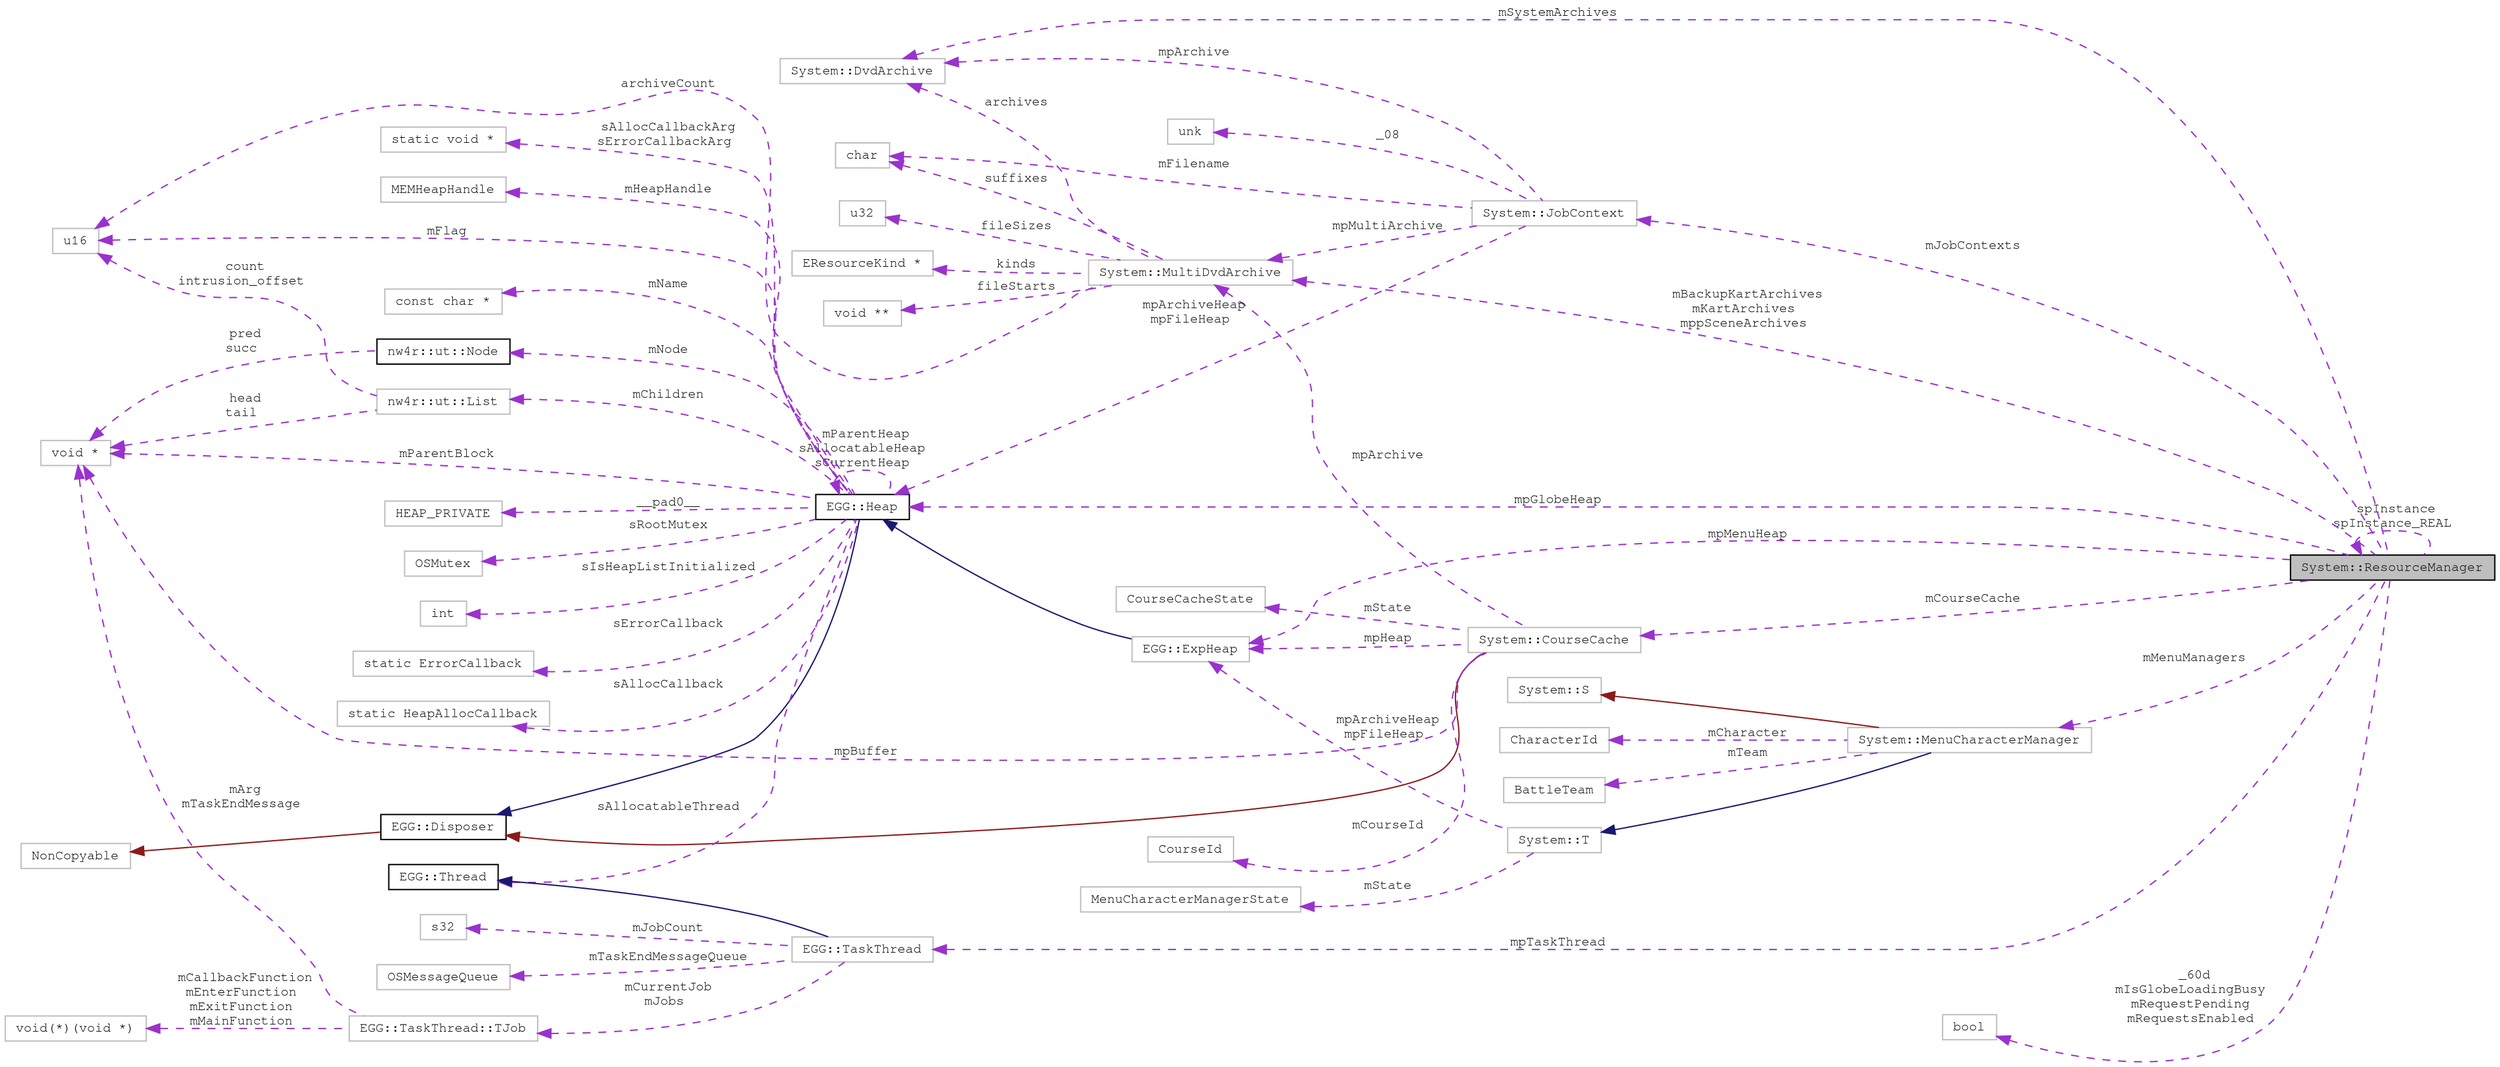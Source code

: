 digraph "System::ResourceManager"
{
 // LATEX_PDF_SIZE
  edge [fontname="FreeMono",fontsize="10",labelfontname="FreeMono",labelfontsize="10"];
  node [fontname="FreeMono",fontsize="10",shape=record];
  rankdir="LR";
  Node1 [label="System::ResourceManager",height=0.2,width=0.4,color="black", fillcolor="grey75", style="filled", fontcolor="black",tooltip=" "];
  Node1 -> Node1 [dir="back",color="darkorchid3",fontsize="10",style="dashed",label=" spInstance\nspInstance_REAL" ,fontname="FreeMono"];
  Node2 -> Node1 [dir="back",color="darkorchid3",fontsize="10",style="dashed",label=" mBackupKartArchives\nmKartArchives\nmppSceneArchives" ,fontname="FreeMono"];
  Node2 [label="System::MultiDvdArchive",height=0.2,width=0.4,color="grey75", fillcolor="white", style="filled",URL="$class_system_1_1_multi_dvd_archive.html",tooltip=" "];
  Node3 -> Node2 [dir="back",color="darkorchid3",fontsize="10",style="dashed",label=" archives" ,fontname="FreeMono"];
  Node3 [label="System::DvdArchive",height=0.2,width=0.4,color="grey75", fillcolor="white", style="filled",URL="$class_system_1_1_dvd_archive.html",tooltip=" "];
  Node4 -> Node2 [dir="back",color="darkorchid3",fontsize="10",style="dashed",label=" archiveCount" ,fontname="FreeMono"];
  Node4 [label="u16",height=0.2,width=0.4,color="grey75", fillcolor="white", style="filled",tooltip=" "];
  Node5 -> Node2 [dir="back",color="darkorchid3",fontsize="10",style="dashed",label=" fileSizes" ,fontname="FreeMono"];
  Node5 [label="u32",height=0.2,width=0.4,color="grey75", fillcolor="white", style="filled",tooltip=" "];
  Node6 -> Node2 [dir="back",color="darkorchid3",fontsize="10",style="dashed",label=" suffixes" ,fontname="FreeMono"];
  Node6 [label="char",height=0.2,width=0.4,color="grey75", fillcolor="white", style="filled",tooltip=" "];
  Node7 -> Node2 [dir="back",color="darkorchid3",fontsize="10",style="dashed",label=" fileStarts" ,fontname="FreeMono"];
  Node7 [label="void **",height=0.2,width=0.4,color="grey75", fillcolor="white", style="filled",tooltip=" "];
  Node8 -> Node2 [dir="back",color="darkorchid3",fontsize="10",style="dashed",label=" kinds" ,fontname="FreeMono"];
  Node8 [label="EResourceKind *",height=0.2,width=0.4,color="grey75", fillcolor="white", style="filled",tooltip=" "];
  Node3 -> Node1 [dir="back",color="darkorchid3",fontsize="10",style="dashed",label=" mSystemArchives" ,fontname="FreeMono"];
  Node9 -> Node1 [dir="back",color="darkorchid3",fontsize="10",style="dashed",label=" mJobContexts" ,fontname="FreeMono"];
  Node9 [label="System::JobContext",height=0.2,width=0.4,color="grey75", fillcolor="white", style="filled",URL="$struct_system_1_1_job_context.html",tooltip=" "];
  Node2 -> Node9 [dir="back",color="darkorchid3",fontsize="10",style="dashed",label=" mpMultiArchive" ,fontname="FreeMono"];
  Node3 -> Node9 [dir="back",color="darkorchid3",fontsize="10",style="dashed",label=" mpArchive" ,fontname="FreeMono"];
  Node10 -> Node9 [dir="back",color="darkorchid3",fontsize="10",style="dashed",label=" _08" ,fontname="FreeMono"];
  Node10 [label="unk",height=0.2,width=0.4,color="grey75", fillcolor="white", style="filled",tooltip=" "];
  Node6 -> Node9 [dir="back",color="darkorchid3",fontsize="10",style="dashed",label=" mFilename" ,fontname="FreeMono"];
  Node11 -> Node9 [dir="back",color="darkorchid3",fontsize="10",style="dashed",label=" mpArchiveHeap\nmpFileHeap" ,fontname="FreeMono"];
  Node11 [label="EGG::Heap",height=0.2,width=0.4,color="black", fillcolor="white", style="filled",URL="$class_e_g_g_1_1_heap.html",tooltip="Base Heap class."];
  Node12 -> Node11 [dir="back",color="midnightblue",fontsize="10",style="solid",fontname="FreeMono"];
  Node12 [label="EGG::Disposer",height=0.2,width=0.4,color="black", fillcolor="white", style="filled",URL="$class_e_g_g_1_1_disposer.html",tooltip="Base class for garbage-collected objects."];
  Node13 -> Node12 [dir="back",color="firebrick4",fontsize="10",style="solid",fontname="FreeMono"];
  Node13 [label="NonCopyable",height=0.2,width=0.4,color="grey75", fillcolor="white", style="filled",URL="$class_non_copyable.html",tooltip=" "];
  Node14 -> Node11 [dir="back",color="darkorchid3",fontsize="10",style="dashed",label=" __pad0__" ,fontname="FreeMono"];
  Node14 [label="HEAP_PRIVATE",height=0.2,width=0.4,color="grey75", fillcolor="white", style="filled",tooltip=" "];
  Node15 -> Node11 [dir="back",color="darkorchid3",fontsize="10",style="dashed",label=" sRootMutex" ,fontname="FreeMono"];
  Node15 [label="OSMutex",height=0.2,width=0.4,color="grey75", fillcolor="white", style="filled",tooltip=" "];
  Node11 -> Node11 [dir="back",color="darkorchid3",fontsize="10",style="dashed",label=" mParentHeap\nsAllocatableHeap\nsCurrentHeap" ,fontname="FreeMono"];
  Node16 -> Node11 [dir="back",color="darkorchid3",fontsize="10",style="dashed",label=" sIsHeapListInitialized" ,fontname="FreeMono"];
  Node16 [label="int",height=0.2,width=0.4,color="grey75", fillcolor="white", style="filled",tooltip=" "];
  Node17 -> Node11 [dir="back",color="darkorchid3",fontsize="10",style="dashed",label=" sErrorCallback" ,fontname="FreeMono"];
  Node17 [label="static ErrorCallback",height=0.2,width=0.4,color="grey75", fillcolor="white", style="filled",tooltip=" "];
  Node18 -> Node11 [dir="back",color="darkorchid3",fontsize="10",style="dashed",label=" sAllocCallback" ,fontname="FreeMono"];
  Node18 [label="static HeapAllocCallback",height=0.2,width=0.4,color="grey75", fillcolor="white", style="filled",tooltip=" "];
  Node19 -> Node11 [dir="back",color="darkorchid3",fontsize="10",style="dashed",label=" sAllocCallbackArg\nsErrorCallbackArg" ,fontname="FreeMono"];
  Node19 [label="static void *",height=0.2,width=0.4,color="grey75", fillcolor="white", style="filled",tooltip=" "];
  Node20 -> Node11 [dir="back",color="darkorchid3",fontsize="10",style="dashed",label=" sAllocatableThread" ,fontname="FreeMono"];
  Node20 [label="EGG::Thread",height=0.2,width=0.4,color="black", fillcolor="white", style="filled",URL="$class_e_g_g_1_1_thread.html",tooltip="Wrapper for OSThread."];
  Node21 -> Node11 [dir="back",color="darkorchid3",fontsize="10",style="dashed",label=" mHeapHandle" ,fontname="FreeMono"];
  Node21 [label="MEMHeapHandle",height=0.2,width=0.4,color="grey75", fillcolor="white", style="filled",tooltip=" "];
  Node22 -> Node11 [dir="back",color="darkorchid3",fontsize="10",style="dashed",label=" mParentBlock" ,fontname="FreeMono"];
  Node22 [label="void *",height=0.2,width=0.4,color="grey75", fillcolor="white", style="filled",tooltip=" "];
  Node4 -> Node11 [dir="back",color="darkorchid3",fontsize="10",style="dashed",label=" mFlag" ,fontname="FreeMono"];
  Node23 -> Node11 [dir="back",color="darkorchid3",fontsize="10",style="dashed",label=" mNode" ,fontname="FreeMono"];
  Node23 [label="nw4r::ut::Node",height=0.2,width=0.4,color="black", fillcolor="white", style="filled",URL="$structnw4r_1_1ut_1_1_node.html",tooltip="Bidirectional list node."];
  Node22 -> Node23 [dir="back",color="darkorchid3",fontsize="10",style="dashed",label=" pred\nsucc" ,fontname="FreeMono"];
  Node24 -> Node11 [dir="back",color="darkorchid3",fontsize="10",style="dashed",label=" mChildren" ,fontname="FreeMono"];
  Node24 [label="nw4r::ut::List",height=0.2,width=0.4,color="grey75", fillcolor="white", style="filled",URL="$structnw4r_1_1ut_1_1_list.html",tooltip=" "];
  Node22 -> Node24 [dir="back",color="darkorchid3",fontsize="10",style="dashed",label=" head\ntail" ,fontname="FreeMono"];
  Node4 -> Node24 [dir="back",color="darkorchid3",fontsize="10",style="dashed",label=" count\nintrusion_offset" ,fontname="FreeMono"];
  Node25 -> Node11 [dir="back",color="darkorchid3",fontsize="10",style="dashed",label=" mName" ,fontname="FreeMono"];
  Node25 [label="const char *",height=0.2,width=0.4,color="grey75", fillcolor="white", style="filled",tooltip=" "];
  Node26 -> Node1 [dir="back",color="darkorchid3",fontsize="10",style="dashed",label=" mpTaskThread" ,fontname="FreeMono"];
  Node26 [label="EGG::TaskThread",height=0.2,width=0.4,color="grey75", fillcolor="white", style="filled",URL="$class_e_g_g_1_1_task_thread.html",tooltip=" "];
  Node20 -> Node26 [dir="back",color="midnightblue",fontsize="10",style="solid",fontname="FreeMono"];
  Node27 -> Node26 [dir="back",color="darkorchid3",fontsize="10",style="dashed",label=" mCurrentJob\nmJobs" ,fontname="FreeMono"];
  Node27 [label="EGG::TaskThread::TJob",height=0.2,width=0.4,color="grey75", fillcolor="white", style="filled",URL="$struct_e_g_g_1_1_task_thread_1_1_t_job.html",tooltip=" "];
  Node28 -> Node27 [dir="back",color="darkorchid3",fontsize="10",style="dashed",label=" mCallbackFunction\nmEnterFunction\nmExitFunction\nmMainFunction" ,fontname="FreeMono"];
  Node28 [label="void(*)(void *)",height=0.2,width=0.4,color="grey75", fillcolor="white", style="filled",tooltip=" "];
  Node22 -> Node27 [dir="back",color="darkorchid3",fontsize="10",style="dashed",label=" mArg\nmTaskEndMessage" ,fontname="FreeMono"];
  Node29 -> Node26 [dir="back",color="darkorchid3",fontsize="10",style="dashed",label=" mJobCount" ,fontname="FreeMono"];
  Node29 [label="s32",height=0.2,width=0.4,color="grey75", fillcolor="white", style="filled",tooltip=" "];
  Node30 -> Node26 [dir="back",color="darkorchid3",fontsize="10",style="dashed",label=" mTaskEndMessageQueue" ,fontname="FreeMono"];
  Node30 [label="OSMessageQueue",height=0.2,width=0.4,color="grey75", fillcolor="white", style="filled",tooltip=" "];
  Node31 -> Node1 [dir="back",color="darkorchid3",fontsize="10",style="dashed",label=" mCourseCache" ,fontname="FreeMono"];
  Node31 [label="System::CourseCache",height=0.2,width=0.4,color="grey75", fillcolor="white", style="filled",URL="$class_system_1_1_course_cache.html",tooltip=" "];
  Node12 -> Node31 [dir="back",color="firebrick4",fontsize="10",style="solid",fontname="FreeMono"];
  Node22 -> Node31 [dir="back",color="darkorchid3",fontsize="10",style="dashed",label=" mpBuffer" ,fontname="FreeMono"];
  Node32 -> Node31 [dir="back",color="darkorchid3",fontsize="10",style="dashed",label=" mpHeap" ,fontname="FreeMono"];
  Node32 [label="EGG::ExpHeap",height=0.2,width=0.4,color="grey75", fillcolor="white", style="filled",URL="$class_e_g_g_1_1_exp_heap.html",tooltip=" "];
  Node11 -> Node32 [dir="back",color="midnightblue",fontsize="10",style="solid",fontname="FreeMono"];
  Node33 -> Node31 [dir="back",color="darkorchid3",fontsize="10",style="dashed",label=" mCourseId" ,fontname="FreeMono"];
  Node33 [label="CourseId",height=0.2,width=0.4,color="grey75", fillcolor="white", style="filled",tooltip=" "];
  Node34 -> Node31 [dir="back",color="darkorchid3",fontsize="10",style="dashed",label=" mState" ,fontname="FreeMono"];
  Node34 [label="CourseCacheState",height=0.2,width=0.4,color="grey75", fillcolor="white", style="filled",tooltip=" "];
  Node2 -> Node31 [dir="back",color="darkorchid3",fontsize="10",style="dashed",label=" mpArchive" ,fontname="FreeMono"];
  Node35 -> Node1 [dir="back",color="darkorchid3",fontsize="10",style="dashed",label=" mMenuManagers" ,fontname="FreeMono"];
  Node35 [label="System::MenuCharacterManager",height=0.2,width=0.4,color="grey75", fillcolor="white", style="filled",URL="$class_system_1_1_menu_character_manager.html",tooltip=" "];
  Node36 -> Node35 [dir="back",color="firebrick4",fontsize="10",style="solid",fontname="FreeMono"];
  Node36 [label="System::S",height=0.2,width=0.4,color="grey75", fillcolor="white", style="filled",URL="$struct_system_1_1_s.html",tooltip=" "];
  Node37 -> Node35 [dir="back",color="midnightblue",fontsize="10",style="solid",fontname="FreeMono"];
  Node37 [label="System::T",height=0.2,width=0.4,color="grey75", fillcolor="white", style="filled",URL="$struct_system_1_1_t.html",tooltip=" "];
  Node32 -> Node37 [dir="back",color="darkorchid3",fontsize="10",style="dashed",label=" mpArchiveHeap\nmpFileHeap" ,fontname="FreeMono"];
  Node38 -> Node37 [dir="back",color="darkorchid3",fontsize="10",style="dashed",label=" mState" ,fontname="FreeMono"];
  Node38 [label="MenuCharacterManagerState",height=0.2,width=0.4,color="grey75", fillcolor="white", style="filled",tooltip=" "];
  Node39 -> Node35 [dir="back",color="darkorchid3",fontsize="10",style="dashed",label=" mCharacter" ,fontname="FreeMono"];
  Node39 [label="CharacterId",height=0.2,width=0.4,color="grey75", fillcolor="white", style="filled",tooltip=" "];
  Node40 -> Node35 [dir="back",color="darkorchid3",fontsize="10",style="dashed",label=" mTeam" ,fontname="FreeMono"];
  Node40 [label="BattleTeam",height=0.2,width=0.4,color="grey75", fillcolor="white", style="filled",tooltip=" "];
  Node41 -> Node1 [dir="back",color="darkorchid3",fontsize="10",style="dashed",label=" _60d\nmIsGlobeLoadingBusy\nmRequestPending\nmRequestsEnabled" ,fontname="FreeMono"];
  Node41 [label="bool",height=0.2,width=0.4,color="grey75", fillcolor="white", style="filled",tooltip=" "];
  Node32 -> Node1 [dir="back",color="darkorchid3",fontsize="10",style="dashed",label=" mpMenuHeap" ,fontname="FreeMono"];
  Node11 -> Node1 [dir="back",color="darkorchid3",fontsize="10",style="dashed",label=" mpGlobeHeap" ,fontname="FreeMono"];
}
